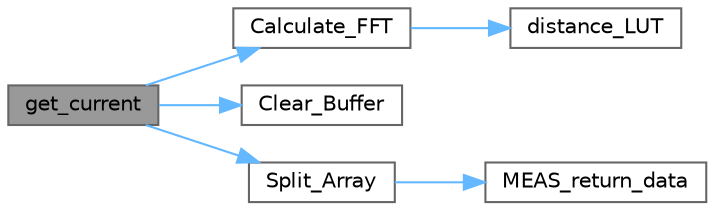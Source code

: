 digraph "get_current"
{
 // LATEX_PDF_SIZE
  bgcolor="transparent";
  edge [fontname=Helvetica,fontsize=10,labelfontname=Helvetica,labelfontsize=10];
  node [fontname=Helvetica,fontsize=10,shape=box,height=0.2,width=0.4];
  rankdir="LR";
  Node1 [label="get_current",height=0.2,width=0.4,color="gray40", fillcolor="grey60", style="filled", fontcolor="black",tooltip=" "];
  Node1 -> Node2 [color="steelblue1",style="solid"];
  Node2 [label="Calculate_FFT",height=0.2,width=0.4,color="grey40", fillcolor="white", style="filled",URL="$calculations_8c.html#a5eeedc14b7e26cf3a1bc163035e049d0",tooltip=" "];
  Node2 -> Node3 [color="steelblue1",style="solid"];
  Node3 [label="distance_LUT",height=0.2,width=0.4,color="grey40", fillcolor="white", style="filled",URL="$calculations_8c.html#ad820a1efb7e9dc28d5da28e1775ccf42",tooltip=" "];
  Node1 -> Node4 [color="steelblue1",style="solid"];
  Node4 [label="Clear_Buffer",height=0.2,width=0.4,color="grey40", fillcolor="white", style="filled",URL="$calculations_8c.html#a9b463e4ef11de3cf961c1d8fdb73cc01",tooltip=" "];
  Node1 -> Node5 [color="steelblue1",style="solid"];
  Node5 [label="Split_Array",height=0.2,width=0.4,color="grey40", fillcolor="white", style="filled",URL="$calculations_8c.html#a8616f32de853aac9b1476975caf6fee0",tooltip=" "];
  Node5 -> Node6 [color="steelblue1",style="solid"];
  Node6 [label="MEAS_return_data",height=0.2,width=0.4,color="grey40", fillcolor="white", style="filled",URL="$measuring_8c.html#aa1e0069918da15a659aff8b73201e93a",tooltip="returns the ADC_samples"];
}
